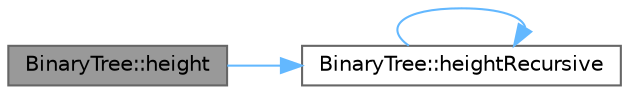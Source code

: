 digraph "BinaryTree::height"
{
 // INTERACTIVE_SVG=YES
 // LATEX_PDF_SIZE
  bgcolor="transparent";
  edge [fontname=Helvetica,fontsize=10,labelfontname=Helvetica,labelfontsize=10];
  node [fontname=Helvetica,fontsize=10,shape=box,height=0.2,width=0.4];
  rankdir="LR";
  Node1 [id="Node000001",label="BinaryTree::height",height=0.2,width=0.4,color="gray40", fillcolor="grey60", style="filled", fontcolor="black",tooltip=" "];
  Node1 -> Node2 [id="edge1_Node000001_Node000002",color="steelblue1",style="solid",tooltip=" "];
  Node2 [id="Node000002",label="BinaryTree::heightRecursive",height=0.2,width=0.4,color="grey40", fillcolor="white", style="filled",URL="$class_binary_tree.html#ac6540c381162c1b77f56b7ca9cad5370",tooltip=" "];
  Node2 -> Node2 [id="edge2_Node000002_Node000002",color="steelblue1",style="solid",tooltip=" "];
}
